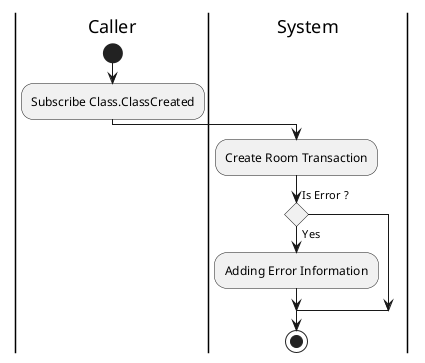 @startuml TRANSACTION_SubscribeClassCreated

skinparam ConditionEndStyle hline
skinparam conditionStyle diamond
skinparam Monochrome true
skinparam Shadowing false

|Caller|
start
:Subscribe Class.ClassCreated;

|System|
:Create Room Transaction;

if (Is Error ?) then (Yes)
    :Adding Error Information;
endif
stop

@enduml